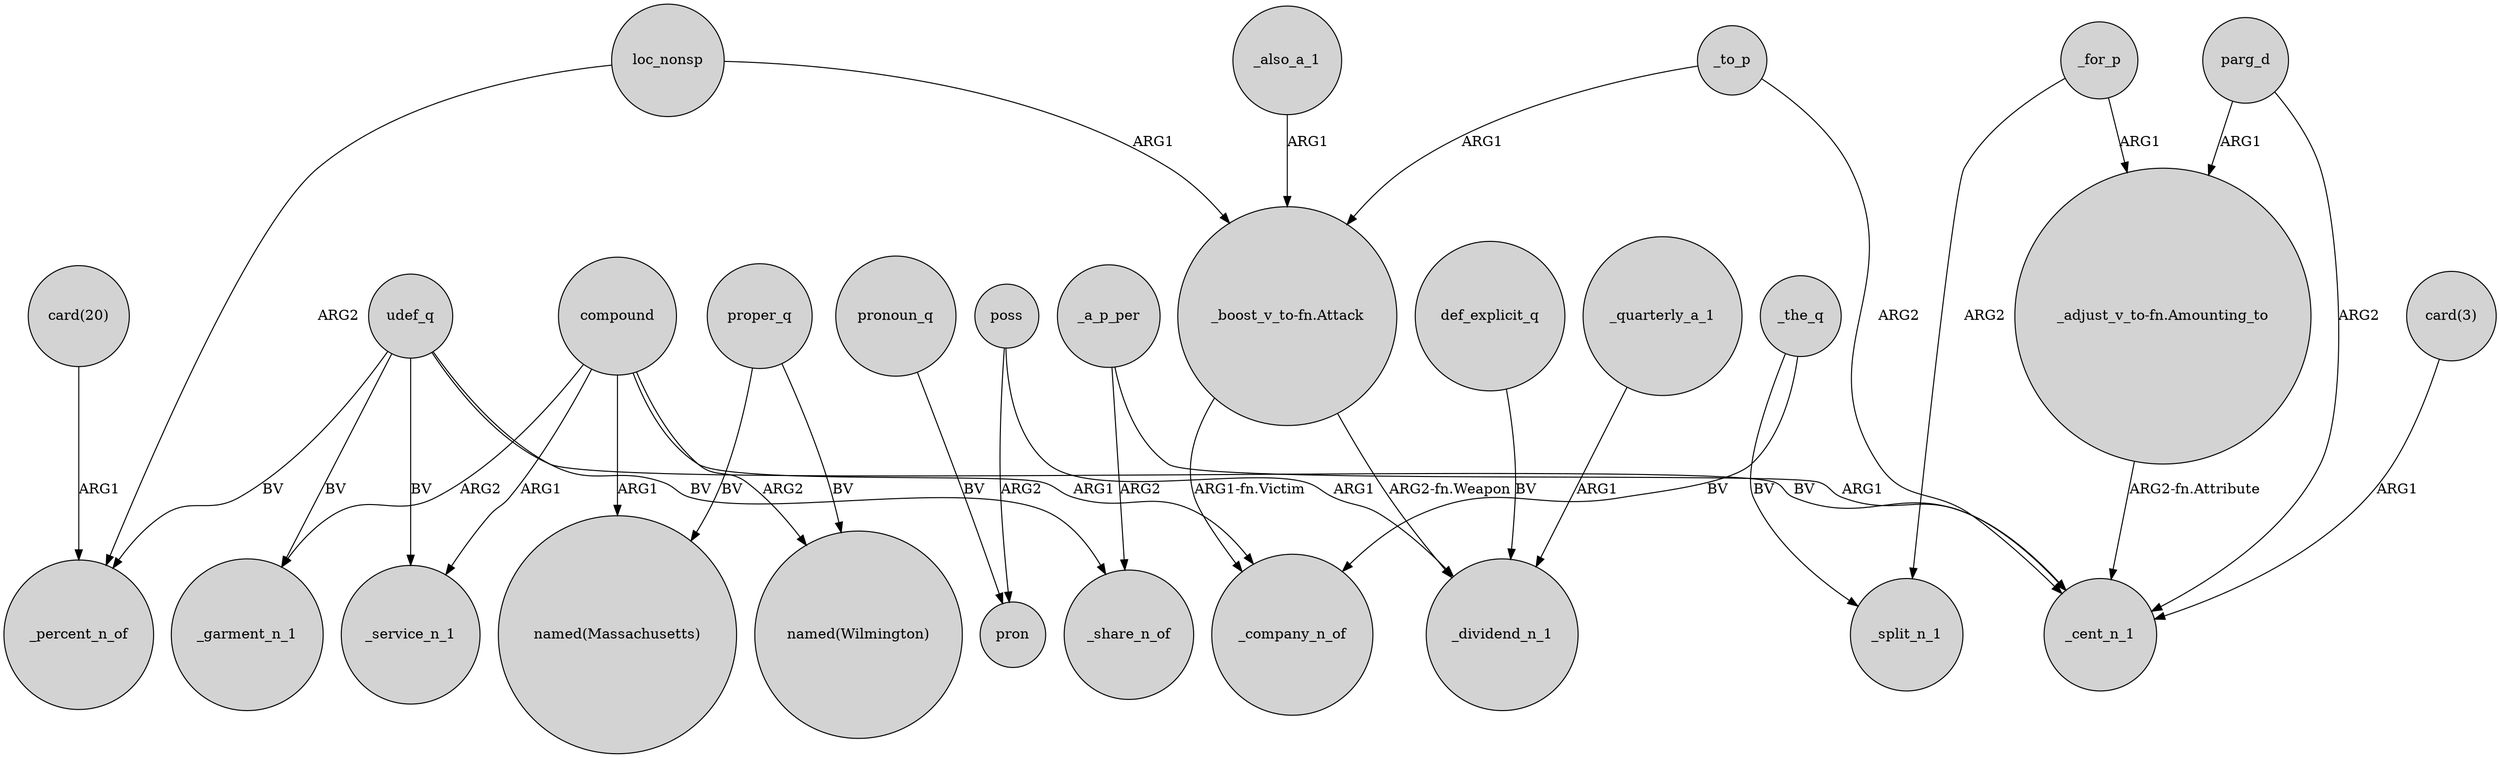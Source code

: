 digraph {
	node [shape=circle style=filled]
	compound -> _garment_n_1 [label=ARG2]
	udef_q -> _service_n_1 [label=BV]
	_to_p -> "_boost_v_to-fn.Attack" [label=ARG1]
	"card(20)" -> _percent_n_of [label=ARG1]
	_a_p_per -> _cent_n_1 [label=ARG1]
	poss -> _dividend_n_1 [label=ARG1]
	"_adjust_v_to-fn.Amounting_to" -> _cent_n_1 [label="ARG2-fn.Attribute"]
	proper_q -> "named(Massachusetts)" [label=BV]
	compound -> "named(Massachusetts)" [label=ARG1]
	def_explicit_q -> _dividend_n_1 [label=BV]
	compound -> "named(Wilmington)" [label=ARG2]
	compound -> _company_n_of [label=ARG1]
	_for_p -> _split_n_1 [label=ARG2]
	udef_q -> _cent_n_1 [label=BV]
	pronoun_q -> pron [label=BV]
	proper_q -> "named(Wilmington)" [label=BV]
	poss -> pron [label=ARG2]
	_for_p -> "_adjust_v_to-fn.Amounting_to" [label=ARG1]
	udef_q -> _garment_n_1 [label=BV]
	_a_p_per -> _share_n_of [label=ARG2]
	udef_q -> _percent_n_of [label=BV]
	parg_d -> _cent_n_1 [label=ARG2]
	_the_q -> _split_n_1 [label=BV]
	_also_a_1 -> "_boost_v_to-fn.Attack" [label=ARG1]
	udef_q -> _share_n_of [label=BV]
	_quarterly_a_1 -> _dividend_n_1 [label=ARG1]
	"_boost_v_to-fn.Attack" -> _dividend_n_1 [label="ARG2-fn.Weapon"]
	"_boost_v_to-fn.Attack" -> _company_n_of [label="ARG1-fn.Victim"]
	"card(3)" -> _cent_n_1 [label=ARG1]
	_to_p -> _cent_n_1 [label=ARG2]
	parg_d -> "_adjust_v_to-fn.Amounting_to" [label=ARG1]
	compound -> _service_n_1 [label=ARG1]
	_the_q -> _company_n_of [label=BV]
	loc_nonsp -> "_boost_v_to-fn.Attack" [label=ARG1]
	loc_nonsp -> _percent_n_of [label=ARG2]
}
